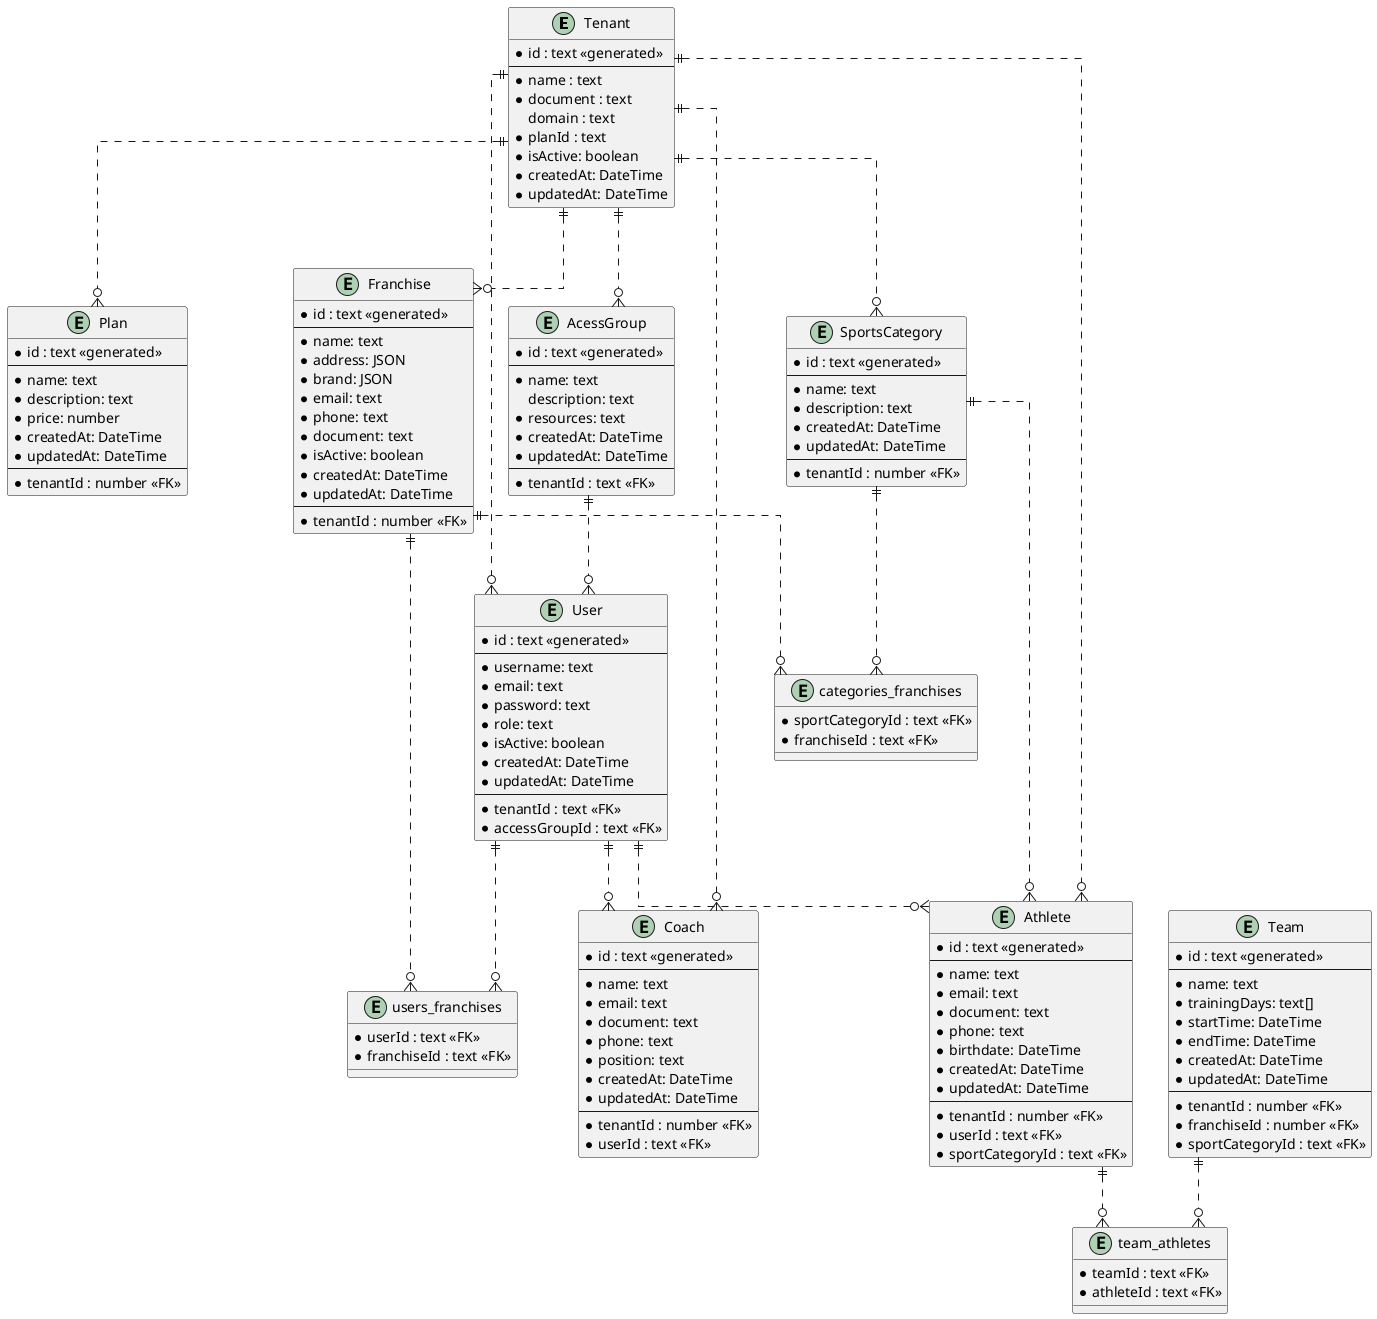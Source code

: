 @startuml

skinparam linetype ortho

entity "Tenant" as tenant {
  *id : text <<generated>>
  --
  *name : text
  *document : text
  domain : text
  *planId : text
  *isActive: boolean
  *createdAt: DateTime
  *updatedAt: DateTime
}

entity "Plan" as plan {
  *id : text <<generated>>
  --
  *name: text
  *description: text
  *price: number
  *createdAt: DateTime
  *updatedAt: DateTime
  --
  *tenantId : number <<FK>>
}

entity "Franchise" as franchise {
  *id : text <<generated>>
  --
  *name: text
  *address: JSON
  *brand: JSON
  *email: text
  *phone: text
  *document: text
  *isActive: boolean
  *createdAt: DateTime
  *updatedAt: DateTime
  --
  *tenantId : number <<FK>>
}

entity "User" as user {
  *id : text <<generated>>
  --
  *username: text
  *email: text
  *password: text
  *role: text
  *isActive: boolean
  *createdAt: DateTime
  *updatedAt: DateTime
  --
  *tenantId : text <<FK>>
  *accessGroupId : text <<FK>>
}

entity "AcessGroup" as accessGroup {
  *id : text <<generated>>
  --
  *name: text
  description: text
  *resources: text
  *createdAt: DateTime
  *updatedAt: DateTime
  --
  *tenantId : text <<FK>>
}

entity "users_franchises" as usersFranchises {
  *userId : text <<FK>>
  *franchiseId : text <<FK>>
}

entity "Coach" as coach {
  *id : text <<generated>>
  --
  *name: text
  *email: text
  *document: text
  *phone: text
  *position: text
  *createdAt: DateTime
  *updatedAt: DateTime
  --
  *tenantId : number <<FK>>
  *userId : text <<FK>>
}

entity "Athlete" as athlete {
  *id : text <<generated>>
  --
  *name: text
  *email: text
  *document: text
  *phone: text
  *birthdate: DateTime
  *createdAt: DateTime
  *updatedAt: DateTime
  --
  *tenantId : number <<FK>>
  *userId : text <<FK>>
  *sportCategoryId : text <<FK>>
}

entity "SportsCategory" as sportCategory {
  *id : text <<generated>>
  --
  *name: text
  *description: text
  *createdAt: DateTime
  *updatedAt: DateTime
  --
  *tenantId : number <<FK>>
}

entity "categories_franchises" as categorieFranchises {
  *sportCategoryId : text <<FK>>
  *franchiseId : text <<FK>>
}

entity "Team" as team {
  *id : text <<generated>>
  --
  *name: text
  *trainingDays: text[]
  *startTime: DateTime
  *endTime: DateTime
  *createdAt: DateTime
  *updatedAt: DateTime
  --
  *tenantId : number <<FK>>
  *franchiseId : number <<FK>>
  *sportCategoryId : text <<FK>>
}

entity "team_athletes" as teamAthletes {
  *teamId : text <<FK>>
  *athleteId : text <<FK>>
}


'' One to many relationships
tenant ||..o{ plan
tenant ||..o{ franchise
tenant ||..o{ coach
tenant ||..o{ user
tenant ||..o{ sportCategory
tenant ||..o{ athlete
tenant ||..o{ accessGroup

user ||..o{ athlete
user ||..o{ coach

sportCategory ||..o{ athlete

accessGroup ||..o{ user


'' Many to many relationships
user ||..o{ usersFranchises
franchise ||..o{ usersFranchises

franchise ||..o{ categorieFranchises
sportCategory ||..o{ categorieFranchises

athlete ||..o{ teamAthletes
team ||..o{ teamAthletes


@enduml